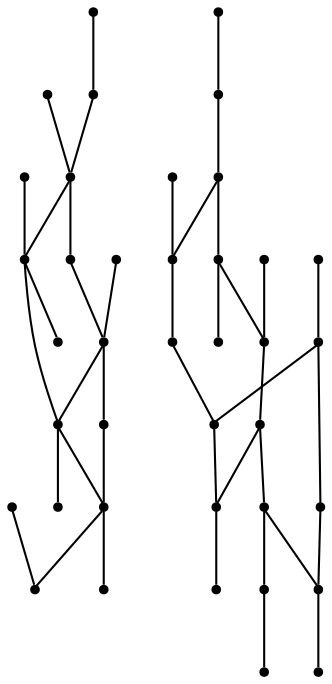 graph {
  node [shape=point,comment="{\"directed\":false,\"doi\":\"10.1007/978-3-642-25878-7_35\",\"figure\":\"7 (2)\"}"]

  v0 [pos="1759.7566149986515,2596.9502486475512"]
  v1 [pos="1649.644996440918,2506.015018175434"]
  v2 [pos="1759.648283547404,2621.02074806855"]
  v3 [pos="1648.7149685458037,2533.3234390372395"]
  v4 [pos="1684.369473922172,2670.532712862311"]
  v5 [pos="1592.5603029295187,2611.052375783659"]
  v6 [pos="1681.1959828010044,2591.011854941462"]
  v7 [pos="1591.72209429088,2523.967804596096"]
  v8 [pos="1590.0916184572452,2550.659672310021"]
  v9 [pos="1604.2575226165002,2723.2202824627075"]
  v10 [pos="1536.9894499800148,2687.968907103375"]
  v11 [pos="1600.9756045978727,2584.944249602071"]
  v12 [pos="1536.8560798056747,2540.97058028766"]
  v13 [pos="1556.8474799172807,2587.915354107182"]
  v14 [pos="1557.0894042506977,2498.0178863592196"]
  v15 [pos="1534.6040900512999,2567.070567153765"]
  v16 [pos="1501.0306302626243,2516.40002167164"]
  v17 [pos="1499.166533916064,2668.153234851411"]
  v18 [pos="1484.8130779491428,2557.102194868874"]
  v19 [pos="1481.9940104305879,2582.6270882253425"]
  v20 [pos="1519.0621378456715,2578.75150228712"]
  v21 [pos="1518.8411798636116,2779.3958031014217"]
  v22 [pos="1481.9982736947486,2764.0893116273546"]
  v23 [pos="1462.27784538058,2489.8289719219238"]
  v24 [pos="1349.8891665299745,2565.9577701149956"]
  v25 [pos="1498.7703685031618,2604.3140399777003"]
  v26 [pos="1458.070194546403,2646.616606081891"]
  v27 [pos="1342.7666201798397,2648.3584195953745"]
  v28 [pos="1435.380593636738,2572.421404023384"]
  v29 [pos="1408.178932105661,2508.6569891106783"]
  v30 [pos="1432.0569974386292,2597.3961305238854"]
  v31 [pos="1398.7879156217841,2729.521384415033"]
  v32 [pos="1400.7770146913842,2661.8854532218465"]
  v33 [pos="1262.5212668844233,2559.3524612464716"]
  v34 [pos="1365.1184369432804,2481.43174187897"]
  v35 [pos="1247.4879793608927,2702.737949401918"]
  v36 [pos="1351.569783440604,2709.9099581109854"]
  v37 [pos="1173.214154723033,2552.5973381023277"]
  v38 [pos="1145.5913845021732,2760.893104178401"]

  v0 -- v1 [id="-1",pos="1759.7566149986515,2596.9502486475512 1649.644996440918,2506.015018175434 1649.644996440918,2506.015018175434 1649.644996440918,2506.015018175434"]
  v38 -- v36 [id="-2",pos="1145.5913845021732,2760.893104178401 1351.569783440604,2709.9099581109854 1351.569783440604,2709.9099581109854 1351.569783440604,2709.9099581109854"]
  v37 -- v34 [id="-3",pos="1173.214154723033,2552.5973381023277 1365.1184369432804,2481.43174187897 1365.1184369432804,2481.43174187897 1365.1184369432804,2481.43174187897"]
  v35 -- v32 [id="-4",pos="1247.4879793608927,2702.737949401918 1400.7770146913842,2661.8854532218465 1400.7770146913842,2661.8854532218465 1400.7770146913842,2661.8854532218465"]
  v33 -- v29 [id="-5",pos="1262.5212668844233,2559.3524612464716 1408.178932105661,2508.6569891106783 1408.178932105661,2508.6569891106783 1408.178932105661,2508.6569891106783"]
  v27 -- v25 [id="-6",pos="1342.7666201798397,2648.3584195953745 1498.7703685031618,2604.3140399777003 1498.7703685031618,2604.3140399777003 1498.7703685031618,2604.3140399777003"]
  v24 -- v16 [id="-7",pos="1349.8891665299745,2565.9577701149956 1501.0306302626243,2516.40002167164 1501.0306302626243,2516.40002167164 1501.0306302626243,2516.40002167164"]
  v36 -- v31 [id="-9",pos="1351.569783440604,2709.9099581109854 1398.7879156217841,2729.521384415033 1398.7879156217841,2729.521384415033 1398.7879156217841,2729.521384415033"]
  v34 -- v29 [id="-10",pos="1365.1184369432804,2481.43174187897 1408.178932105661,2508.6569891106783 1408.178932105661,2508.6569891106783 1408.178932105661,2508.6569891106783"]
  v31 -- v32 [id="-12",pos="1398.7879156217841,2729.521384415033 1400.7770146913842,2661.8854532218465 1400.7770146913842,2661.8854532218465 1400.7770146913842,2661.8854532218465"]
  v31 -- v22 [id="-14",pos="1398.7879156217841,2729.521384415033 1481.9982736947486,2764.0893116273546 1481.9982736947486,2764.0893116273546 1481.9982736947486,2764.0893116273546"]
  v32 -- v26 [id="-16",pos="1400.7770146913842,2661.8854532218465 1458.070194546403,2646.616606081891 1458.070194546403,2646.616606081891 1458.070194546403,2646.616606081891"]
  v29 -- v23 [id="-22",pos="1408.178932105661,2508.6569891106783 1462.27784538058,2489.8289719219238 1462.27784538058,2489.8289719219238 1462.27784538058,2489.8289719219238"]
  v29 -- v18 [id="-23",pos="1408.178932105661,2508.6569891106783 1484.8130779491428,2557.102194868874 1484.8130779491428,2557.102194868874 1484.8130779491428,2557.102194868874"]
  v30 -- v19 [id="-24",pos="1432.0569974386292,2597.3961305238854 1481.9940104305879,2582.6270882253425 1481.9940104305879,2582.6270882253425 1481.9940104305879,2582.6270882253425"]
  v28 -- v18 [id="-25",pos="1435.380593636738,2572.421404023384 1484.8130779491428,2557.102194868874 1484.8130779491428,2557.102194868874 1484.8130779491428,2557.102194868874"]
  v26 -- v17 [id="-26",pos="1458.070194546403,2646.616606081891 1499.166533916064,2668.153234851411 1499.166533916064,2668.153234851411 1499.166533916064,2668.153234851411"]
  v23 -- v16 [id="-28",pos="1462.27784538058,2489.8289719219238 1501.0306302626243,2516.40002167164 1501.0306302626243,2516.40002167164 1501.0306302626243,2516.40002167164"]
  v22 -- v19 [id="-30",pos="1481.9982736947486,2764.0893116273546 1481.9940104305879,2582.6270882253425 1481.9940104305879,2582.6270882253425 1481.9940104305879,2582.6270882253425"]
  v22 -- v21 [id="-31",pos="1481.9982736947486,2764.0893116273546 1518.8411798636116,2779.3958031014217 1518.8411798636116,2779.3958031014217 1518.8411798636116,2779.3958031014217"]
  v19 -- v15 [id="-35",pos="1481.9940104305879,2582.6270882253425 1534.6040900512999,2567.070567153765 1534.6040900512999,2567.070567153765 1534.6040900512999,2567.070567153765"]
  v18 -- v12 [id="-38",pos="1484.8130779491428,2557.102194868874 1536.8560798056747,2540.97058028766 1536.8560798056747,2540.97058028766 1536.8560798056747,2540.97058028766"]
  v18 -- v20 [id="-41",pos="1484.8130779491428,2557.102194868874 1519.0621378456715,2578.75150228712 1519.0621378456715,2578.75150228712 1519.0621378456715,2578.75150228712"]
  v25 -- v13 [id="-42",pos="1498.7703685031618,2604.3140399777003 1556.8474799172807,2587.915354107182 1556.8474799172807,2587.915354107182 1556.8474799172807,2587.915354107182"]
  v25 -- v17 [id="-44",pos="1498.7703685031618,2604.3140399777003 1499.166533916064,2668.153234851411 1499.166533916064,2668.153234851411 1499.166533916064,2668.153234851411"]
  v17 -- v10 [id="-45",pos="1499.166533916064,2668.153234851411 1536.9894499800148,2687.968907103375 1536.9894499800148,2687.968907103375 1536.9894499800148,2687.968907103375"]
  v16 -- v12 [id="-52",pos="1501.0306302626243,2516.40002167164 1536.8560798056747,2540.97058028766 1536.8560798056747,2540.97058028766 1536.8560798056747,2540.97058028766"]
  v16 -- v14 [id="-53",pos="1501.0306302626243,2516.40002167164 1557.0894042506977,2498.0178863592196 1557.0894042506977,2498.0178863592196 1557.0894042506977,2498.0178863592196"]
  v15 -- v10 [id="-57",pos="1534.6040900512999,2567.070567153765 1536.9894499800148,2687.968907103375 1536.9894499800148,2687.968907103375 1536.9894499800148,2687.968907103375"]
  v15 -- v8 [id="-58",pos="1534.6040900512999,2567.070567153765 1590.0916184572452,2550.659672310021 1590.0916184572452,2550.659672310021 1590.0916184572452,2550.659672310021"]
  v12 -- v11 [id="-59",pos="1536.8560798056747,2540.97058028766 1600.9756045978727,2584.944249602071 1600.9756045978727,2584.944249602071 1600.9756045978727,2584.944249602071"]
  v12 -- v7 [id="-64",pos="1536.8560798056747,2540.97058028766 1591.72209429088,2523.967804596096 1591.72209429088,2523.967804596096 1591.72209429088,2523.967804596096"]
  v10 -- v9 [id="-67",pos="1536.9894499800148,2687.968907103375 1604.2575226165002,2723.2202824627075 1604.2575226165002,2723.2202824627075 1604.2575226165002,2723.2202824627075"]
  v13 -- v5 [id="-68",pos="1556.8474799172807,2587.915354107182 1592.5603029295187,2611.052375783659 1592.5603029295187,2611.052375783659 1592.5603029295187,2611.052375783659"]
  v14 -- v7 [id="-69",pos="1557.0894042506977,2498.0178863592196 1591.72209429088,2523.967804596096 1591.72209429088,2523.967804596096 1591.72209429088,2523.967804596096"]
  v8 -- v5 [id="-72",pos="1590.0916184572452,2550.659672310021 1592.5603029295187,2611.052375783659 1592.5603029295187,2611.052375783659 1592.5603029295187,2611.052375783659"]
  v8 -- v3 [id="-73",pos="1590.0916184572452,2550.659672310021 1648.7149685458037,2533.3234390372395 1648.7149685458037,2533.3234390372395 1648.7149685458037,2533.3234390372395"]
  v7 -- v6 [id="-75",pos="1591.72209429088,2523.967804596096 1681.1959828010044,2591.011854941462 1681.1959828010044,2591.011854941462 1681.1959828010044,2591.011854941462"]
  v7 -- v1 [id="-79",pos="1591.72209429088,2523.967804596096 1649.644996440918,2506.015018175434 1649.644996440918,2506.015018175434 1649.644996440918,2506.015018175434"]
  v5 -- v4 [id="-81",pos="1592.5603029295187,2611.052375783659 1684.369473922172,2670.532712862311 1684.369473922172,2670.532712862311 1684.369473922172,2670.532712862311"]
  v3 -- v2 [id="-85",pos="1648.7149685458037,2533.3234390372395 1759.648283547404,2621.02074806855 1759.648283547404,2621.02074806855 1759.648283547404,2621.02074806855"]
}